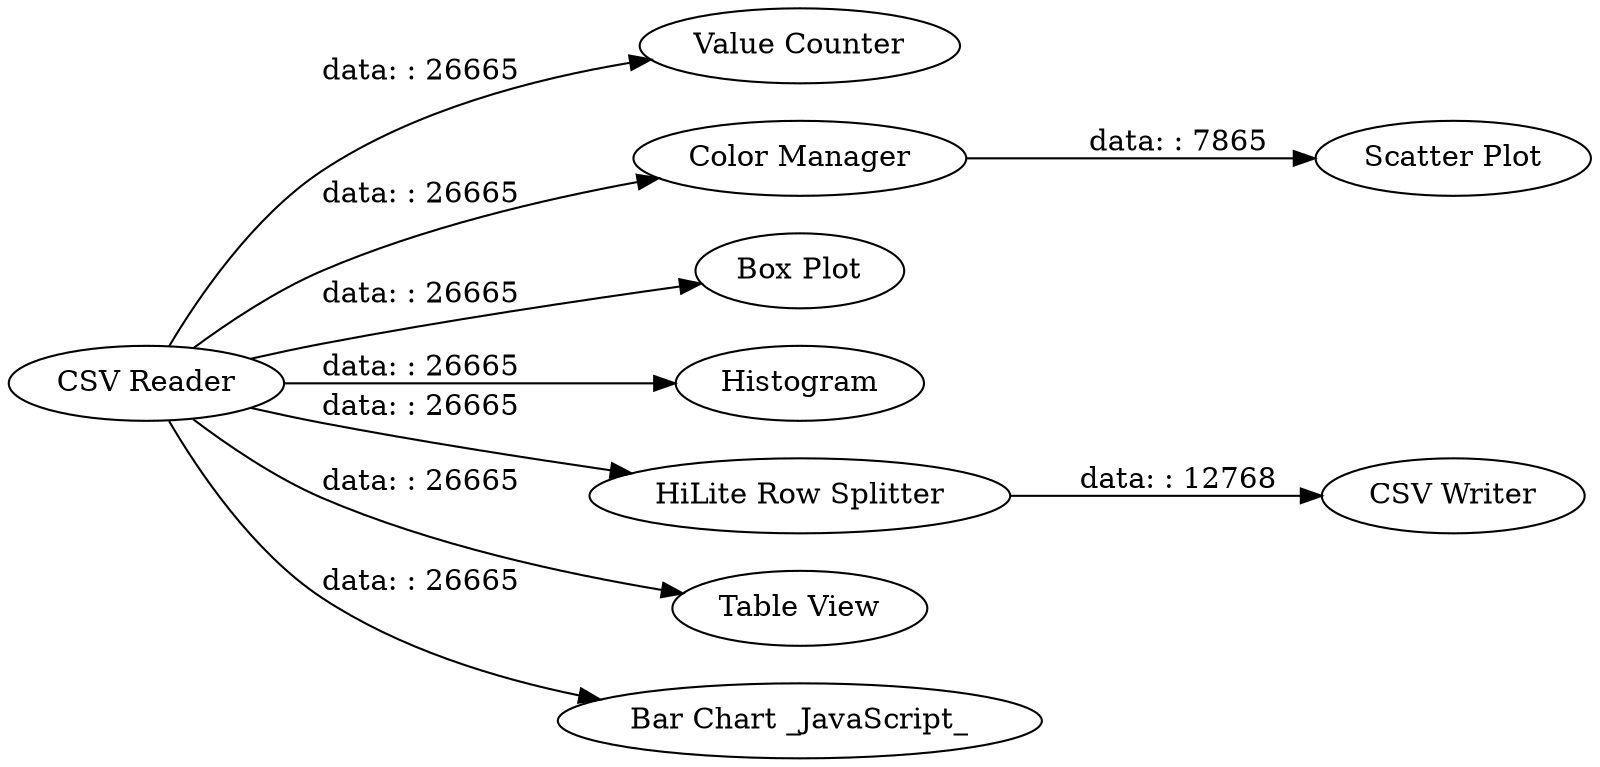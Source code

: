 digraph {
	"8807850844081400031_2" [label="Value Counter"]
	"8807850844081400031_10" [label="Color Manager"]
	"8807850844081400031_5" [label="Box Plot"]
	"8807850844081400031_4" [label=Histogram]
	"8807850844081400031_9" [label="CSV Writer"]
	"8807850844081400031_6" [label="Scatter Plot"]
	"8807850844081400031_8" [label="HiLite Row Splitter"]
	"8807850844081400031_7" [label="Table View"]
	"8807850844081400031_3" [label="Bar Chart _JavaScript_"]
	"8807850844081400031_1" [label="CSV Reader"]
	"8807850844081400031_1" -> "8807850844081400031_2" [label="data: : 26665"]
	"8807850844081400031_1" -> "8807850844081400031_5" [label="data: : 26665"]
	"8807850844081400031_1" -> "8807850844081400031_3" [label="data: : 26665"]
	"8807850844081400031_8" -> "8807850844081400031_9" [label="data: : 12768"]
	"8807850844081400031_1" -> "8807850844081400031_7" [label="data: : 26665"]
	"8807850844081400031_1" -> "8807850844081400031_4" [label="data: : 26665"]
	"8807850844081400031_1" -> "8807850844081400031_8" [label="data: : 26665"]
	"8807850844081400031_10" -> "8807850844081400031_6" [label="data: : 7865"]
	"8807850844081400031_1" -> "8807850844081400031_10" [label="data: : 26665"]
	rankdir=LR
}
